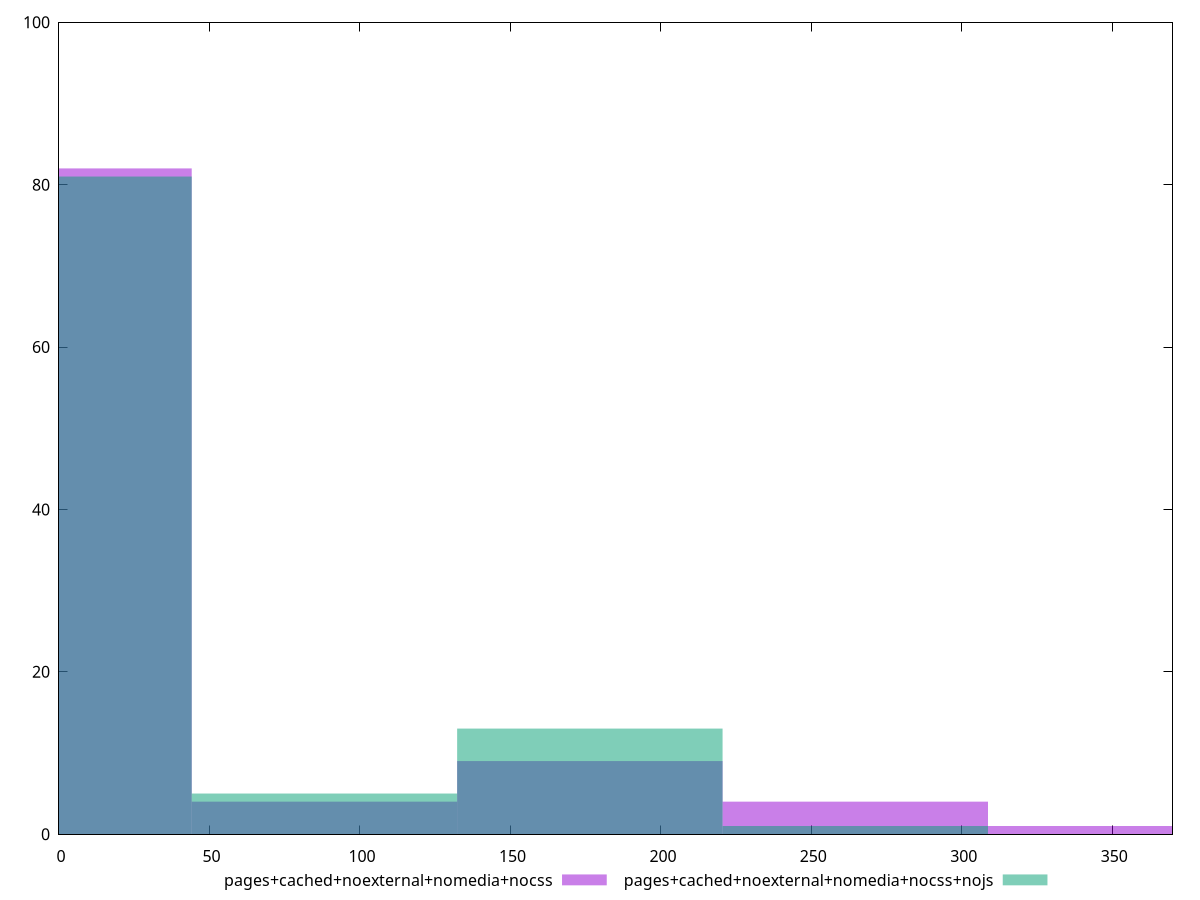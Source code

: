 reset

$pagesCachedNoexternalNomediaNocss <<EOF
0 82
176.3948496119642 9
88.1974248059821 4
264.59227441794627 4
352.7896992239284 1
EOF

$pagesCachedNoexternalNomediaNocssNojs <<EOF
0 81
176.3948496119642 13
88.1974248059821 5
264.59227441794627 1
EOF

set key outside below
set boxwidth 88.1974248059821
set xrange [0:370]
set yrange [0:100]
set trange [0:100]
set style fill transparent solid 0.5 noborder
set terminal svg size 640, 500 enhanced background rgb 'white'
set output "reprap/unminified-javascript/comparison/histogram/4_vs_5.svg"

plot $pagesCachedNoexternalNomediaNocss title "pages+cached+noexternal+nomedia+nocss" with boxes, \
     $pagesCachedNoexternalNomediaNocssNojs title "pages+cached+noexternal+nomedia+nocss+nojs" with boxes

reset
